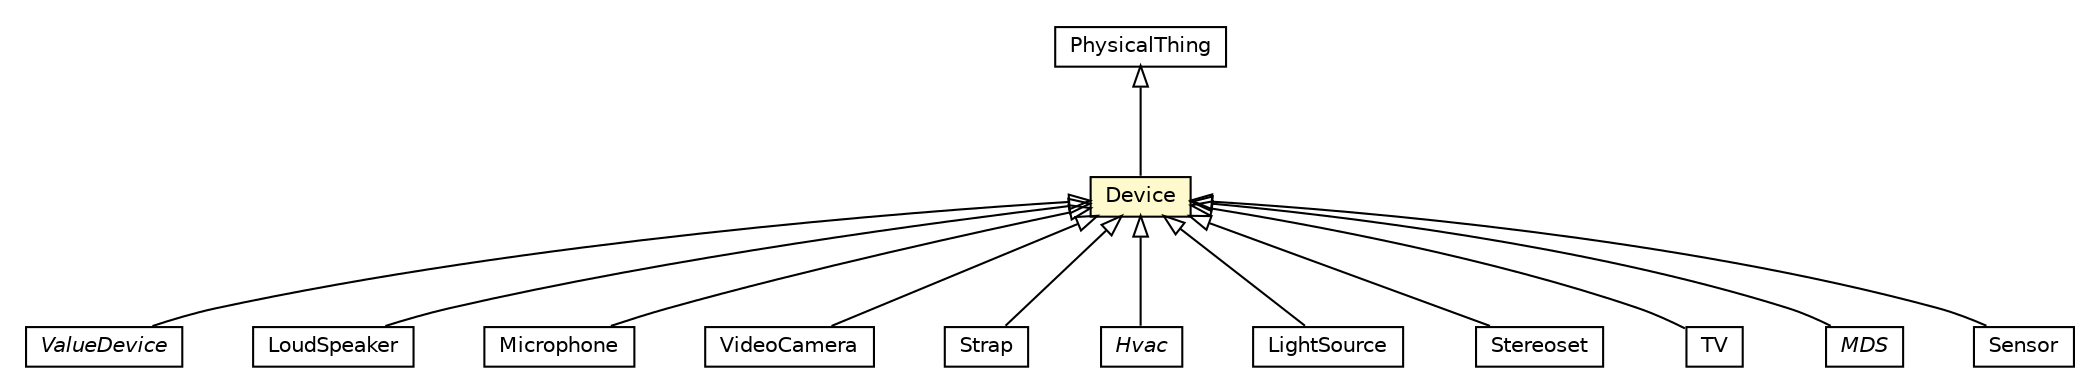 #!/usr/local/bin/dot
#
# Class diagram 
# Generated by UMLGraph version R5_6-24-gf6e263 (http://www.umlgraph.org/)
#

digraph G {
	edge [fontname="Helvetica",fontsize=10,labelfontname="Helvetica",labelfontsize=10];
	node [fontname="Helvetica",fontsize=10,shape=plaintext];
	nodesep=0.25;
	ranksep=0.5;
	// org.universAAL.ontology.phThing.Device
	c3464628 [label=<<table title="org.universAAL.ontology.phThing.Device" border="0" cellborder="1" cellspacing="0" cellpadding="2" port="p" bgcolor="lemonChiffon" href="./Device.html">
		<tr><td><table border="0" cellspacing="0" cellpadding="1">
<tr><td align="center" balign="center"> Device </td></tr>
		</table></td></tr>
		</table>>, URL="./Device.html", fontname="Helvetica", fontcolor="black", fontsize=10.0];
	// org.universAAL.ontology.phThing.PhysicalThing
	c3464632 [label=<<table title="org.universAAL.ontology.phThing.PhysicalThing" border="0" cellborder="1" cellspacing="0" cellpadding="2" port="p" href="./PhysicalThing.html">
		<tr><td><table border="0" cellspacing="0" cellpadding="1">
<tr><td align="center" balign="center"> PhysicalThing </td></tr>
		</table></td></tr>
		</table>>, URL="./PhysicalThing.html", fontname="Helvetica", fontcolor="black", fontsize=10.0];
	// org.universAAL.ontology.device.ValueDevice
	c3464721 [label=<<table title="org.universAAL.ontology.device.ValueDevice" border="0" cellborder="1" cellspacing="0" cellpadding="2" port="p" href="../device/ValueDevice.html">
		<tr><td><table border="0" cellspacing="0" cellpadding="1">
<tr><td align="center" balign="center"><font face="Helvetica-Oblique"> ValueDevice </font></td></tr>
		</table></td></tr>
		</table>>, URL="../device/ValueDevice.html", fontname="Helvetica", fontcolor="black", fontsize=10.0];
	// org.universAAL.ontology.av.device.LoudSpeaker
	c3464879 [label=<<table title="org.universAAL.ontology.av.device.LoudSpeaker" border="0" cellborder="1" cellspacing="0" cellpadding="2" port="p" href="../av/device/LoudSpeaker.html">
		<tr><td><table border="0" cellspacing="0" cellpadding="1">
<tr><td align="center" balign="center"> LoudSpeaker </td></tr>
		</table></td></tr>
		</table>>, URL="../av/device/LoudSpeaker.html", fontname="Helvetica", fontcolor="black", fontsize=10.0];
	// org.universAAL.ontology.av.device.Microphone
	c3464880 [label=<<table title="org.universAAL.ontology.av.device.Microphone" border="0" cellborder="1" cellspacing="0" cellpadding="2" port="p" href="../av/device/Microphone.html">
		<tr><td><table border="0" cellspacing="0" cellpadding="1">
<tr><td align="center" balign="center"> Microphone </td></tr>
		</table></td></tr>
		</table>>, URL="../av/device/Microphone.html", fontname="Helvetica", fontcolor="black", fontsize=10.0];
	// org.universAAL.ontology.av.device.VideoCamera
	c3464881 [label=<<table title="org.universAAL.ontology.av.device.VideoCamera" border="0" cellborder="1" cellspacing="0" cellpadding="2" port="p" href="../av/device/VideoCamera.html">
		<tr><td><table border="0" cellspacing="0" cellpadding="1">
<tr><td align="center" balign="center"> VideoCamera </td></tr>
		</table></td></tr>
		</table>>, URL="../av/device/VideoCamera.html", fontname="Helvetica", fontcolor="black", fontsize=10.0];
	// org.universAAL.ontology.device.home.Strap
	c3464897 [label=<<table title="org.universAAL.ontology.device.home.Strap" border="0" cellborder="1" cellspacing="0" cellpadding="2" port="p" href="../device/home/Strap.html">
		<tr><td><table border="0" cellspacing="0" cellpadding="1">
<tr><td align="center" balign="center"> Strap </td></tr>
		</table></td></tr>
		</table>>, URL="../device/home/Strap.html", fontname="Helvetica", fontcolor="black", fontsize=10.0];
	// org.universAAL.ontology.hvac.Hvac
	c3464908 [label=<<table title="org.universAAL.ontology.hvac.Hvac" border="0" cellborder="1" cellspacing="0" cellpadding="2" port="p" href="../hvac/Hvac.html">
		<tr><td><table border="0" cellspacing="0" cellpadding="1">
<tr><td align="center" balign="center"><font face="Helvetica-Oblique"> Hvac </font></td></tr>
		</table></td></tr>
		</table>>, URL="../hvac/Hvac.html", fontname="Helvetica", fontcolor="black", fontsize=10.0];
	// org.universAAL.ontology.lighting.LightSource
	c3464931 [label=<<table title="org.universAAL.ontology.lighting.LightSource" border="0" cellborder="1" cellspacing="0" cellpadding="2" port="p" href="../lighting/LightSource.html">
		<tr><td><table border="0" cellspacing="0" cellpadding="1">
<tr><td align="center" balign="center"> LightSource </td></tr>
		</table></td></tr>
		</table>>, URL="../lighting/LightSource.html", fontname="Helvetica", fontcolor="black", fontsize=10.0];
	// org.universAAL.ontology.multimedia.Stereoset
	c3464942 [label=<<table title="org.universAAL.ontology.multimedia.Stereoset" border="0" cellborder="1" cellspacing="0" cellpadding="2" port="p" href="../multimedia/Stereoset.html">
		<tr><td><table border="0" cellspacing="0" cellpadding="1">
<tr><td align="center" balign="center"> Stereoset </td></tr>
		</table></td></tr>
		</table>>, URL="../multimedia/Stereoset.html", fontname="Helvetica", fontcolor="black", fontsize=10.0];
	// org.universAAL.ontology.multimedia.TV
	c3464943 [label=<<table title="org.universAAL.ontology.multimedia.TV" border="0" cellborder="1" cellspacing="0" cellpadding="2" port="p" href="../multimedia/TV.html">
		<tr><td><table border="0" cellspacing="0" cellpadding="1">
<tr><td align="center" balign="center"> TV </td></tr>
		</table></td></tr>
		</table>>, URL="../multimedia/TV.html", fontname="Helvetica", fontcolor="black", fontsize=10.0];
	// org.universAAL.ontology.X73.MDS
	c3464989 [label=<<table title="org.universAAL.ontology.X73.MDS" border="0" cellborder="1" cellspacing="0" cellpadding="2" port="p" href="../X73/MDS.html">
		<tr><td><table border="0" cellspacing="0" cellpadding="1">
<tr><td align="center" balign="center"><font face="Helvetica-Oblique"> MDS </font></td></tr>
		</table></td></tr>
		</table>>, URL="../X73/MDS.html", fontname="Helvetica", fontcolor="black", fontsize=10.0];
	// org.universAAL.ontology.dependability.Sensor
	c3465023 [label=<<table title="org.universAAL.ontology.dependability.Sensor" border="0" cellborder="1" cellspacing="0" cellpadding="2" port="p" href="../dependability/Sensor.html">
		<tr><td><table border="0" cellspacing="0" cellpadding="1">
<tr><td align="center" balign="center"> Sensor </td></tr>
		</table></td></tr>
		</table>>, URL="../dependability/Sensor.html", fontname="Helvetica", fontcolor="black", fontsize=10.0];
	//org.universAAL.ontology.phThing.Device extends org.universAAL.ontology.phThing.PhysicalThing
	c3464632:p -> c3464628:p [dir=back,arrowtail=empty];
	//org.universAAL.ontology.device.ValueDevice extends org.universAAL.ontology.phThing.Device
	c3464628:p -> c3464721:p [dir=back,arrowtail=empty];
	//org.universAAL.ontology.av.device.LoudSpeaker extends org.universAAL.ontology.phThing.Device
	c3464628:p -> c3464879:p [dir=back,arrowtail=empty];
	//org.universAAL.ontology.av.device.Microphone extends org.universAAL.ontology.phThing.Device
	c3464628:p -> c3464880:p [dir=back,arrowtail=empty];
	//org.universAAL.ontology.av.device.VideoCamera extends org.universAAL.ontology.phThing.Device
	c3464628:p -> c3464881:p [dir=back,arrowtail=empty];
	//org.universAAL.ontology.device.home.Strap extends org.universAAL.ontology.phThing.Device
	c3464628:p -> c3464897:p [dir=back,arrowtail=empty];
	//org.universAAL.ontology.hvac.Hvac extends org.universAAL.ontology.phThing.Device
	c3464628:p -> c3464908:p [dir=back,arrowtail=empty];
	//org.universAAL.ontology.lighting.LightSource extends org.universAAL.ontology.phThing.Device
	c3464628:p -> c3464931:p [dir=back,arrowtail=empty];
	//org.universAAL.ontology.multimedia.Stereoset extends org.universAAL.ontology.phThing.Device
	c3464628:p -> c3464942:p [dir=back,arrowtail=empty];
	//org.universAAL.ontology.multimedia.TV extends org.universAAL.ontology.phThing.Device
	c3464628:p -> c3464943:p [dir=back,arrowtail=empty];
	//org.universAAL.ontology.X73.MDS extends org.universAAL.ontology.phThing.Device
	c3464628:p -> c3464989:p [dir=back,arrowtail=empty];
	//org.universAAL.ontology.dependability.Sensor extends org.universAAL.ontology.phThing.Device
	c3464628:p -> c3465023:p [dir=back,arrowtail=empty];
}

